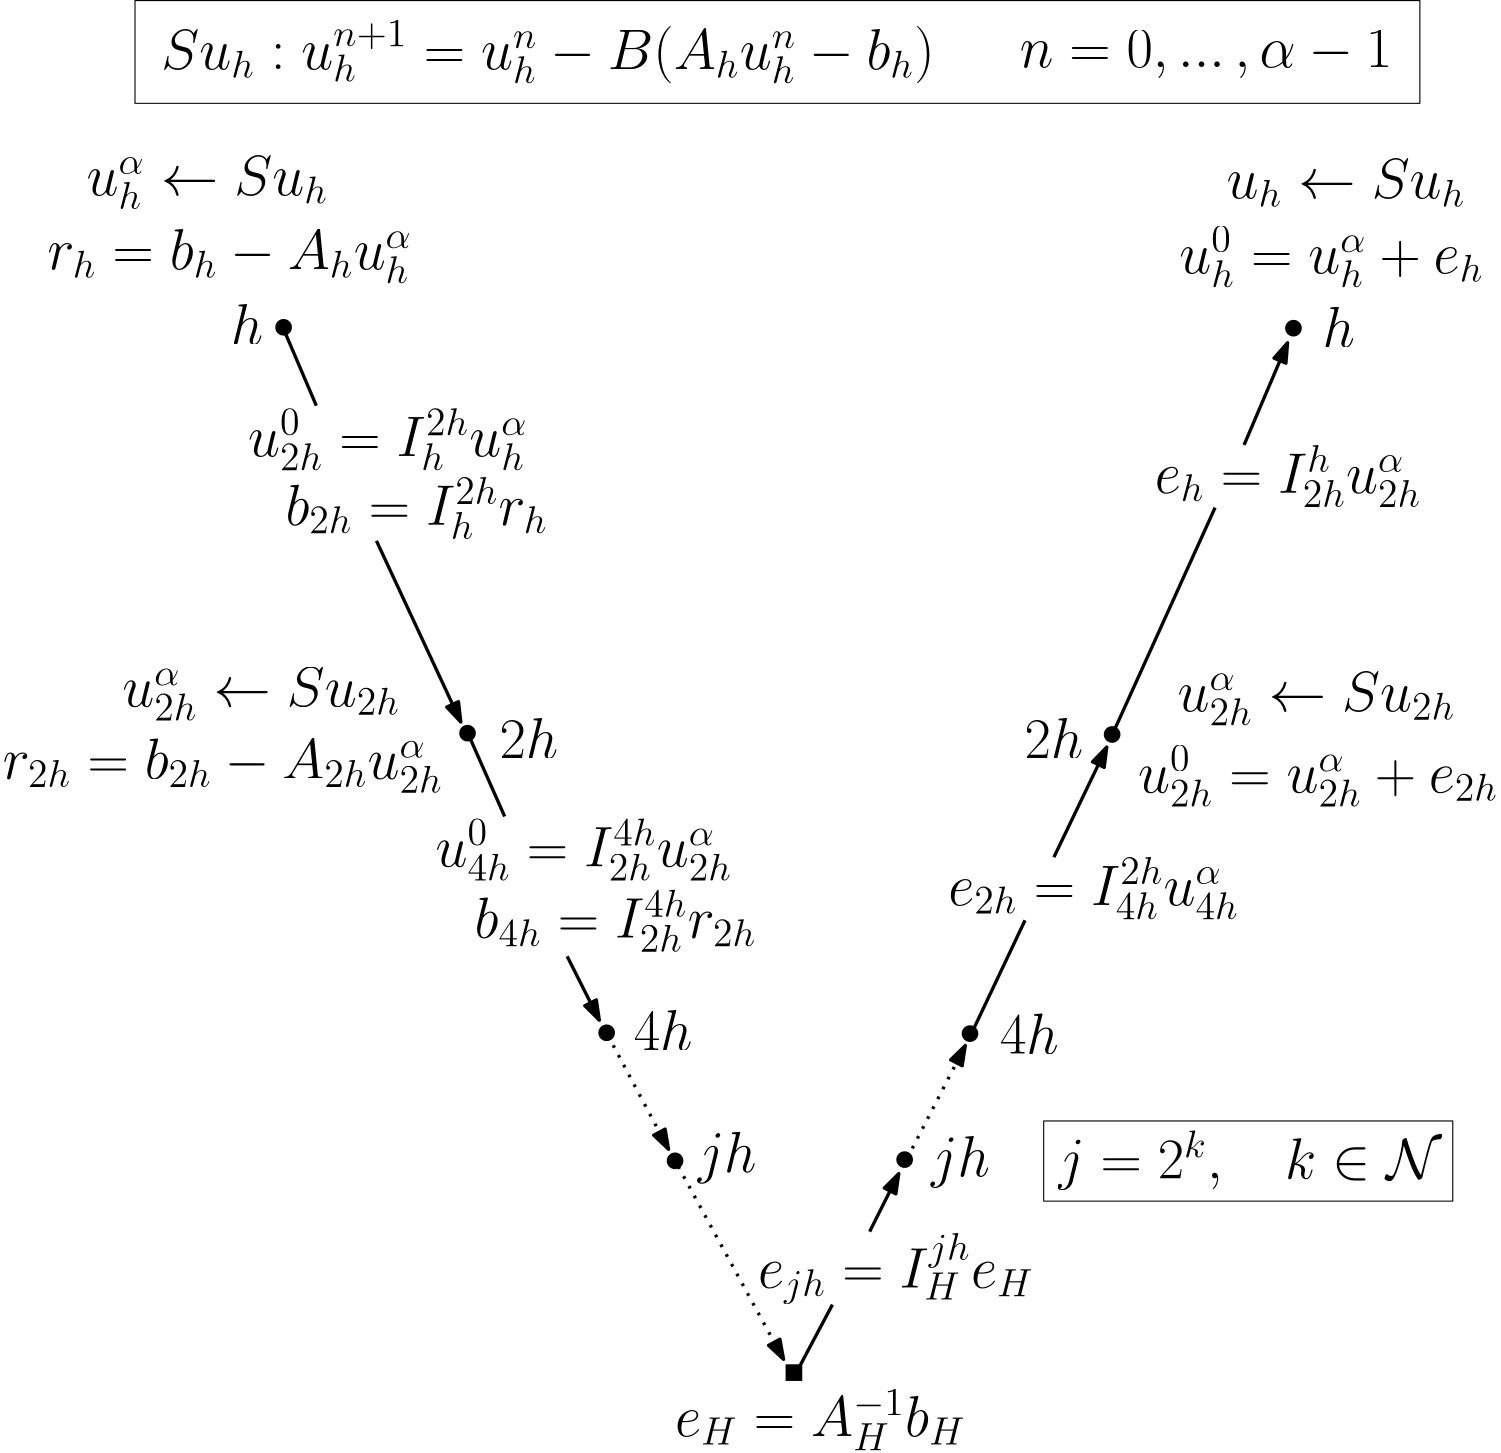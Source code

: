 <?xml version="1.0"?>
<!DOCTYPE ipe SYSTEM "ipe.dtd">
<ipe version="70005" creator="Ipe 7.1.2">
<info created="D:20130725110342" modified="D:20130725180747"/>
<ipestyle name="basic">
<symbol name="arrow/arc(spx)">
<path stroke="sym-stroke" fill="sym-stroke" pen="sym-pen">
0 0 m
-1 0.333 l
-1 -0.333 l
h
</path>
</symbol>
<symbol name="arrow/farc(spx)">
<path stroke="sym-stroke" fill="white" pen="sym-pen">
0 0 m
-1 0.333 l
-1 -0.333 l
h
</path>
</symbol>
<symbol name="mark/circle(sx)" transformations="translations">
<path fill="sym-stroke">
0.6 0 0 0.6 0 0 e
0.4 0 0 0.4 0 0 e
</path>
</symbol>
<symbol name="mark/disk(sx)" transformations="translations">
<path fill="sym-stroke">
0.6 0 0 0.6 0 0 e
</path>
</symbol>
<symbol name="mark/fdisk(sfx)" transformations="translations">
<group>
<path fill="sym-fill">
0.5 0 0 0.5 0 0 e
</path>
<path fill="sym-stroke" fillrule="eofill">
0.6 0 0 0.6 0 0 e
0.4 0 0 0.4 0 0 e
</path>
</group>
</symbol>
<symbol name="mark/box(sx)" transformations="translations">
<path fill="sym-stroke" fillrule="eofill">
-0.6 -0.6 m
0.6 -0.6 l
0.6 0.6 l
-0.6 0.6 l
h
-0.4 -0.4 m
0.4 -0.4 l
0.4 0.4 l
-0.4 0.4 l
h
</path>
</symbol>
<symbol name="mark/square(sx)" transformations="translations">
<path fill="sym-stroke">
-0.6 -0.6 m
0.6 -0.6 l
0.6 0.6 l
-0.6 0.6 l
h
</path>
</symbol>
<symbol name="mark/fsquare(sfx)" transformations="translations">
<group>
<path fill="sym-fill">
-0.5 -0.5 m
0.5 -0.5 l
0.5 0.5 l
-0.5 0.5 l
h
</path>
<path fill="sym-stroke" fillrule="eofill">
-0.6 -0.6 m
0.6 -0.6 l
0.6 0.6 l
-0.6 0.6 l
h
-0.4 -0.4 m
0.4 -0.4 l
0.4 0.4 l
-0.4 0.4 l
h
</path>
</group>
</symbol>
<symbol name="mark/cross(sx)" transformations="translations">
<group>
<path fill="sym-stroke">
-0.43 -0.57 m
0.57 0.43 l
0.43 0.57 l
-0.57 -0.43 l
h
</path>
<path fill="sym-stroke">
-0.43 0.57 m
0.57 -0.43 l
0.43 -0.57 l
-0.57 0.43 l
h
</path>
</group>
</symbol>
<symbol name="arrow/fnormal(spx)">
<path stroke="sym-stroke" fill="white" pen="sym-pen">
0 0 m
-1 0.333 l
-1 -0.333 l
h
</path>
</symbol>
<symbol name="arrow/pointed(spx)">
<path stroke="sym-stroke" fill="sym-stroke" pen="sym-pen">
0 0 m
-1 0.333 l
-0.8 0 l
-1 -0.333 l
h
</path>
</symbol>
<symbol name="arrow/fpointed(spx)">
<path stroke="sym-stroke" fill="white" pen="sym-pen">
0 0 m
-1 0.333 l
-0.8 0 l
-1 -0.333 l
h
</path>
</symbol>
<symbol name="arrow/linear(spx)">
<path stroke="sym-stroke" pen="sym-pen">
-1 0.333 m
0 0 l
-1 -0.333 l
</path>
</symbol>
<symbol name="arrow/fdouble(spx)">
<path stroke="sym-stroke" fill="white" pen="sym-pen">
0 0 m
-1 0.333 l
-1 -0.333 l
h
-1 0 m
-2 0.333 l
-2 -0.333 l
h
</path>
</symbol>
<symbol name="arrow/double(spx)">
<path stroke="sym-stroke" fill="sym-stroke" pen="sym-pen">
0 0 m
-1 0.333 l
-1 -0.333 l
h
-1 0 m
-2 0.333 l
-2 -0.333 l
h
</path>
</symbol>
<pen name="heavier" value="0.8"/>
<pen name="fat" value="1.2"/>
<pen name="ultrafat" value="2"/>
<symbolsize name="large" value="5"/>
<symbolsize name="small" value="2"/>
<symbolsize name="tiny" value="1.1"/>
<arrowsize name="large" value="10"/>
<arrowsize name="small" value="5"/>
<arrowsize name="tiny" value="3"/>
<color name="red" value="1 0 0"/>
<color name="green" value="0 1 0"/>
<color name="blue" value="0 0 1"/>
<color name="yellow" value="1 1 0"/>
<color name="orange" value="1 0.647 0"/>
<color name="gold" value="1 0.843 0"/>
<color name="purple" value="0.627 0.125 0.941"/>
<color name="gray" value="0.745"/>
<color name="brown" value="0.647 0.165 0.165"/>
<color name="navy" value="0 0 0.502"/>
<color name="pink" value="1 0.753 0.796"/>
<color name="seagreen" value="0.18 0.545 0.341"/>
<color name="turquoise" value="0.251 0.878 0.816"/>
<color name="violet" value="0.933 0.51 0.933"/>
<color name="darkblue" value="0 0 0.545"/>
<color name="darkcyan" value="0 0.545 0.545"/>
<color name="darkgray" value="0.663"/>
<color name="darkgreen" value="0 0.392 0"/>
<color name="darkmagenta" value="0.545 0 0.545"/>
<color name="darkorange" value="1 0.549 0"/>
<color name="darkred" value="0.545 0 0"/>
<color name="lightblue" value="0.678 0.847 0.902"/>
<color name="lightcyan" value="0.878 1 1"/>
<color name="lightgray" value="0.827"/>
<color name="lightgreen" value="0.565 0.933 0.565"/>
<color name="lightyellow" value="1 1 0.878"/>
<dashstyle name="dashed" value="[4] 0"/>
<dashstyle name="dotted" value="[1 3] 0"/>
<dashstyle name="dash dotted" value="[4 2 1 2] 0"/>
<dashstyle name="dash dot dotted" value="[4 2 1 2 1 2] 0"/>
<textsize name="large" value="\large"/>
<textsize name="small" value="\small"/>
<textsize name="tiny" value="\tiny"/>
<textsize name="Large" value="\Large"/>
<textsize name="LARGE" value="\LARGE"/>
<textsize name="huge" value="\huge"/>
<textsize name="Huge" value="\Huge"/>
<textsize name="footnote" value="\footnotesize"/>
<textstyle name="center" begin="\begin{center}" end="\end{center}"/>
<textstyle name="itemize" begin="\begin{itemize}" end="\end{itemize}"/>
<textstyle name="item" begin="\begin{itemize}\item{}" end="\end{itemize}"/>
<gridsize name="4 pts" value="4"/>
<gridsize name="8 pts (~3 mm)" value="8"/>
<gridsize name="16 pts (~6 mm)" value="16"/>
<gridsize name="32 pts (~12 mm)" value="32"/>
<gridsize name="10 pts (~3.5 mm)" value="10"/>
<gridsize name="20 pts (~7 mm)" value="20"/>
<gridsize name="14 pts (~5 mm)" value="14"/>
<gridsize name="28 pts (~10 mm)" value="28"/>
<gridsize name="56 pts (~20 mm)" value="56"/>
<anglesize name="90 deg" value="90"/>
<anglesize name="60 deg" value="60"/>
<anglesize name="45 deg" value="45"/>
<anglesize name="30 deg" value="30"/>
<anglesize name="22.5 deg" value="22.5"/>
<tiling name="falling" angle="-60" step="4" width="1"/>
<tiling name="rising" angle="30" step="4" width="1"/>
</ipestyle>
<page>
<layer name="alpha"/>
<layer name="beta"/>
<view layers="alpha" active="alpha"/>
<view layers="alpha beta" active="alpha"/>
<path layer="alpha" matrix="1.62676 -0.599444 0.677637 1.43904 -399.807 -198.356" stroke="black" pen="fat" arrow="normal/normal">
112 544 m
144 512 l
</path>
<text matrix="0.923113 -0.384529 0.384529 0.923113 -220.77 83.7239" transformations="translations" pos="144 536" stroke="black" type="label" width="94.42" height="17.459" depth="5.11" valign="baseline" size="huge">$b_{2h} = I_h^{2h}r_h $</text>
<path matrix="0.62008 -0.211393 0.258298 0.507477 9.7219 115.38" stroke="black" pen="fat" arrow="normal/normal">
112 544 m
144 512 l
</path>
<text matrix="0.923113 -0.384529 0.384529 0.923113 -152.678 -64.8875" transformations="translations" pos="144 536" stroke="black" type="label" width="101.444" height="17.459" depth="5.11" valign="baseline" size="huge">$b_{4h} = I_{2h}^{4h}r_{2h} $</text>
<use matrix="0.964749 0.263173 -0.263173 0.964749 22.087 -156.803" name="mark/square(sx)" pos="368 288" size="large" stroke="black"/>
<text matrix="0.964749 0.263173 -0.263173 0.964749 -24.9259 -164.172" transformations="translations" pos="368 272" stroke="black" type="label" width="104.669" height="16.742" depth="5.11" valign="baseline" size="huge">$e_H=A_H^{-1}b_H$</text>
<path matrix="0.904384 0.315867 -0.309453 0.923132 113.909 -156.691" stroke="black" pen="fat" arrow="normal/normal">
464 448 m
496 480 l
</path>
<path matrix="0.816971 0.317361 -0.327489 0.831888 199.692 -41.63" stroke="black" pen="fat" arrow="normal/normal">
528 512 m
560 544 l
</path>
<use matrix="0.964749 0.263173 -0.263173 0.964749 52.4551 -165.638" name="mark/disk(sx)" pos="512 496" size="large" stroke="black"/>
<use matrix="0.964749 0.263173 -0.263173 0.964749 72.8309 -97.9599" name="mark/disk(sx)" pos="576 560" size="large" stroke="black"/>
<text matrix="0.946145 0.323742 -0.323742 0.946145 143.786 -177.073" transformations="translations" pos="384 464" stroke="black" type="label" width="104.616" height="17.459" depth="5.11" valign="baseline" size="huge">$e_{2h} = I_{4h}^{2h}u_{4h}^{\alpha}$</text>
<text matrix="0.964749 0.263173 -0.263173 0.964749 169.831 -156.96" transformations="translations" pos="400 496" stroke="black" type="label" width="129.64" height="16.742" depth="5.11" valign="baseline" size="huge">$u_{2h}^{0}= u_{2h}^{\alpha} + e_{2h}$</text>
<text matrix="0.964749 0.263173 -0.263173 0.964749 182.886 -14.0568" transformations="translations" pos="384 464" stroke="black" type="label" width="95.968" height="17.459" depth="5.11" valign="baseline" size="huge">$e_{h} = I_{2h}^{h}u_{2h}^{\alpha}$</text>
<text matrix="0.964749 0.263173 -0.263173 0.964749 184.696 29.9618" transformations="translations" pos="400 496" stroke="black" type="label" width="109.51" height="16.742" depth="5.11" valign="baseline" size="huge">$u_{h}^{0} = u_{h}^{\alpha} + e_{h}$</text>
<text matrix="0.946145 0.323742 -0.323742 0.946145 75.2663 -314.814" transformations="translations" pos="384 464" stroke="black" type="label" width="99.306" height="19.868" depth="5.89" valign="baseline" size="huge">$e_{jh} = I_{H}^{jh}e_{H}$</text>
<path matrix="0.993788 0.323561 -0.340044 0.945616 111.564 -101.143" stroke="black" dash="dotted" pen="fat" arrow="arc/normal">
336 304 m
368 336 l
</path>
<use matrix="0.946145 0.323742 -0.323742 0.946145 116.912 -137.291" name="mark/disk(sx)" pos="352 336" size="large" stroke="black"/>
<text matrix="0.923113 -0.384529 0.384529 0.923113 -171.461 82.2677" transformations="translations" pos="76 536" stroke="black" type="label" width="100.67" height="17.459" depth="5.11" valign="baseline" size="huge">$u_{2h}^{0} = I_h^{2h}u_{h}^{\alpha}$</text>
<text matrix="0.923113 -0.384529 0.384529 0.923113 -103.985 -65.4222" transformations="translations" pos="76 536" stroke="black" type="label" width="106.754" height="17.459" depth="5.11" valign="baseline" size="huge">$u_{4h}^{0} = I_{2h}^{4h}u_{2h}^{\alpha}$</text>
<use matrix="0.923113 -0.384529 0.384529 0.923113 -220.236 165.413" name="mark/disk(sx)" pos="352 336" size="large" stroke="black"/>
<path matrix="2.60485 -1.01009 1.08507 2.42485 -743.054 -344.143" stroke="black" pen="fat">
188 404 m
196 396 l
</path>
<text matrix="0.923113 -0.384529 0.384529 0.923113 -132.925 126.959" transformations="translations" pos="268 336" stroke="black" type="label" width="21.123" height="14.349" depth="0" valign="baseline" size="huge">$4h$</text>
<text matrix="0.946145 0.323742 -0.323742 0.946145 205.875 -116.021" transformations="translations" pos="268 336" stroke="black" type="label" width="21.179" height="14.347" depth="4.02" valign="baseline" size="huge">$jh$</text>
<path matrix="2.33636 -0.753427 0.973225 1.8087 -712.547 -34.576" stroke="black" dash="dotted" pen="fat" arrow="arc/normal">
272 320 m
288 304 l
</path>
<use matrix="1 0 0 1 -42.3966 98.2036" name="mark/disk(sx)" pos="160 496" size="large" stroke="black"/>
<text matrix="1 0 0 1 -77.3966 156.204" transformations="translations" pos="176 432" stroke="black" type="label" width="11.646" height="14.349" depth="0" valign="baseline" size="huge">$h$</text>
<use matrix="1 0 0 1 87.8214 -111.903" name="mark/disk(sx)" pos="96 560" size="large" stroke="black"/>
<text matrix="1 0 0 1 25 -15.4497" transformations="translations" pos="170.341 454.645" stroke="black" type="label" width="21.123" height="14.349" depth="0" valign="baseline" size="huge">$2h$</text>
<path matrix="1.02361 -0.0414816 0.0472375 0.898879 -23.6268 74.9669" stroke="black" pen="fat">
112 580 m
124 552 l
124 552 l
</path>
<path matrix="1.0745 0.0685397 -0.0681853 1.08008 -1.63531 -64.6603" stroke="black" pen="fat">
384 388 m
364 352 l
364 352 l
</path>
<path matrix="0.653814 0.136295 -0.12844 0.696821 131.971 -1.33349" stroke="black" pen="fat">
336 284 m
312 256 l
312 256 l
</path>
<text matrix="1 0 0 1 315.603 155.204" transformations="translations" pos="176 432" stroke="black" type="label" width="11.646" height="14.349" depth="0" valign="baseline" size="huge">$h$</text>
<text matrix="1 0 0 1 214 -15.4497" transformations="translations" pos="170.341 454.645" stroke="black" type="label" width="21.123" height="14.349" depth="0" valign="baseline" size="huge">$2h$</text>
<path matrix="5.6976 0.567716 -0.446624 3.82059 -1956.72 -1736.13" stroke="black" pen="fat">
464 524 m
456 504 l
456 504 l
</path>
<text matrix="1 0 0 1 -111.433 79.1716" transformations="translations" pos="144 536" stroke="black" type="label" width="131.286" height="14.347" depth="5.11" valign="baseline" size="huge">$r_{h} = b_h - A_hu_h^{\alpha}$</text>
<text matrix="1 0 0 1 -38.4329 127.172" transformations="translations" pos="112 560" stroke="black" type="label" width="278.372" height="17.457" depth="5.15" valign="baseline" size="huge">$S u_h : u_h^{n+1} = u_h^n - B(A_h u_h^n - b_h)$</text>
<text matrix="1 0 0 1 -52.4913 -102.216" transformations="translations" pos="112 560" stroke="black" type="label" width="100.033" height="14.118" depth="5.11" valign="baseline" size="huge">$u_{2h}^{\alpha}\leftarrow Su_{2h}$</text>
<text matrix="1 0 0 1 -127.491 -104.216" transformations="translations" pos="144 536" stroke="black" type="label" width="158.44" height="14.347" depth="5.11" valign="baseline" size="huge">$r_{2h} = b_{2h} - A_{2h}u_{2h}^{\alpha}$</text>
<use matrix="1 0 0 1 -3 1" name="mark/disk(sx)" pos="261.531 293.137" size="large" stroke="black"/>
<text matrix="1 0 0 1 0 -4" transformations="translations" pos="266.666 294.163" stroke="black" type="label" width="21.179" height="14.347" depth="4.02" valign="baseline" size="huge">$jh$</text>
<path matrix="4.06111 -1.27603 1.69168 3.06328 -1386.28 -341.077" stroke="black" dash="dotted" pen="fat" arrow="arc/normal">
272 320 m
288 304 l
</path>
<use matrix="0.923113 -0.384529 0.384529 0.923113 -89.429 165.124" name="mark/disk(sx)" pos="352 336" size="large" stroke="black"/>
<text matrix="0.923113 -0.384529 0.384529 0.923113 -1.11801 125.67" transformations="translations" pos="268 336" stroke="black" type="label" width="21.123" height="14.349" depth="0" valign="baseline" size="huge">$4h$</text>
<path matrix="0.498475 0.166624 -0.170564 0.486963 212.939 64.6128" stroke="black" pen="fat" arrow="normal/normal">
336 304 m
368 336 l
</path>
<text matrix="1 0 0 1 93 207" transformations="translations" pos="289.622 480.915" stroke="black" type="label" width="134.067" height="13.317" depth="4.02" valign="baseline" size="huge">$n=0,...\,,\alpha-1$</text>
<text matrix="1 0 0 1 111.717 -166.607" transformations="translations" pos="284.706 454.445" stroke="black" type="label" width="138.132" height="17.459" depth="4.02" valign="baseline" size="huge">$j = 2^{k},\quad k \in \mathcal{N}$</text>
<path stroke="black" pen="fat">
289.422 456.129 m
289.422 456.129 l
289.422 456.129 l
289.422 456.129 l
h
</path>
<text matrix="1 0 0 1 327.383 -103.939" transformations="translations" pos="112 560" stroke="black" type="label" width="100.033" height="14.118" depth="5.11" valign="baseline" size="huge">$u_{2h}^{\alpha}\leftarrow Su_{2h}$</text>
<text matrix="1 0 0 1 345.071 80.7257" transformations="translations" pos="112 560" stroke="black" type="label" width="85.986" height="14.119" depth="3.1" valign="baseline" size="huge">$u_{h}\leftarrow Su_{h}$</text>
<text matrix="1 0 0 1 -65.3374 81.8646" transformations="translations" pos="112 560" stroke="black" type="label" width="86.926" height="14.118" depth="5.11" valign="baseline" size="huge">$u_{h}^{\alpha}\leftarrow Su_{h}$</text>
<path stroke="black">
64.1123 711.833 m
64.1123 674.829 l
526.665 674.829 l
526.665 711.833 l
h
</path>
<path stroke="black">
391.229 308.488 m
391.229 279.624 l
538.506 279.624 l
538.506 308.488 l
h
</path>
</page>
</ipe>
